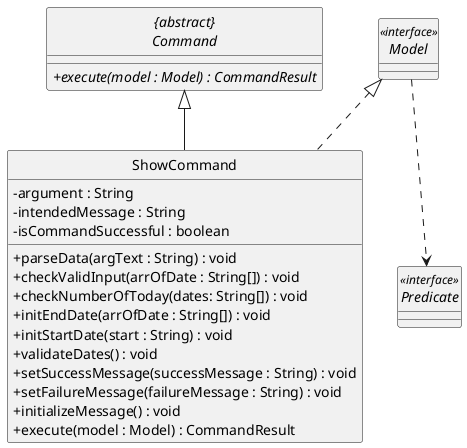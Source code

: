 @startuml

skinparam backgroundColor #ffffff
skinparam classAttributeIconSize 0
hide circle

abstract class "{abstract}\nCommand" {
    + {abstract} execute(model : Model) : CommandResult
}

interface Model <<interface>> {
}
interface Predicate <<interface>> {
}

class ShowCommand implements Model{
    /' Fields '/
    - argument : String
    - intendedMessage : String
    - isCommandSuccessful : boolean

    /' Methods '/
    + parseData(argText : String) : void
    + checkValidInput(arrOfDate : String[]) : void
    + checkNumberOfToday(dates: String[]) : void
    + initEndDate(arrOfDate : String[]) : void
    + initStartDate(start : String) : void
    + validateDates() : void
    + setSuccessMessage(successMessage : String) : void
    + setFailureMessage(failureMessage : String) : void
    + initializeMessage() : void
    + execute(model : Model) : CommandResult
}
ShowCommand --up|> "{abstract}\nCommand"
Model ..> Predicate
@enduml
